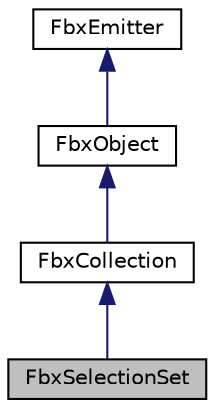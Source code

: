 digraph "FbxSelectionSet"
{
  edge [fontname="Helvetica",fontsize="10",labelfontname="Helvetica",labelfontsize="10"];
  node [fontname="Helvetica",fontsize="10",shape=record];
  Node0 [label="FbxSelectionSet",height=0.2,width=0.4,color="black", fillcolor="grey75", style="filled", fontcolor="black"];
  Node1 -> Node0 [dir="back",color="midnightblue",fontsize="10",style="solid",fontname="Helvetica"];
  Node1 [label="FbxCollection",height=0.2,width=0.4,color="black", fillcolor="white", style="filled",URL="$class_fbx_collection.html"];
  Node2 -> Node1 [dir="back",color="midnightblue",fontsize="10",style="solid",fontname="Helvetica"];
  Node2 [label="FbxObject",height=0.2,width=0.4,color="black", fillcolor="white", style="filled",URL="$class_fbx_object.html"];
  Node3 -> Node2 [dir="back",color="midnightblue",fontsize="10",style="solid",fontname="Helvetica"];
  Node3 [label="FbxEmitter",height=0.2,width=0.4,color="black", fillcolor="white", style="filled",URL="$class_fbx_emitter.html"];
}
